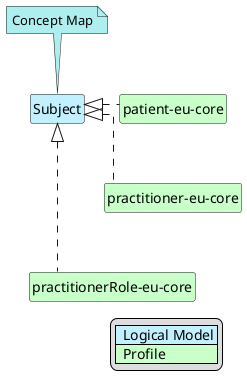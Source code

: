 @startuml
hide circle
hide stereotype
hide members
hide methods
skinparam linetype ortho
skinparam class {
BackgroundColor<<LogicalModel>> #APPLICATION
BackgroundColor<<Profile>> #TECHNOLOGY
}
legend right
| <#APPLICATION>  Logical Model |
| <#TECHNOLOGY>  Profile |
endlegend
class "Subject" <<LogicalModel>> [[StructureDefinition-Subject.html]]
note top #PaleTurquoise [[ConceptMap-subject2FHIR-eu-hdr.html]]
Concept Map
endnote
class "patient-eu-core" <<Profile>> [[StructureDefinition-patient-eu-core.html]]
"Subject" <|. "patient-eu-core"
class "practitioner-eu-core" <<Profile>> [[StructureDefinition-practitioner-eu-core.html]]
"Subject" <|. "practitioner-eu-core"
"patient-eu-core" -d[hidden]-> "practitioner-eu-core"
class "practitionerRole-eu-core" <<Profile>> [[StructureDefinition-practitionerRole-eu-core.html]]
"Subject" <|. "practitionerRole-eu-core"
"practitioner-eu-core" -d[hidden]-> "practitionerRole-eu-core"
@enduml